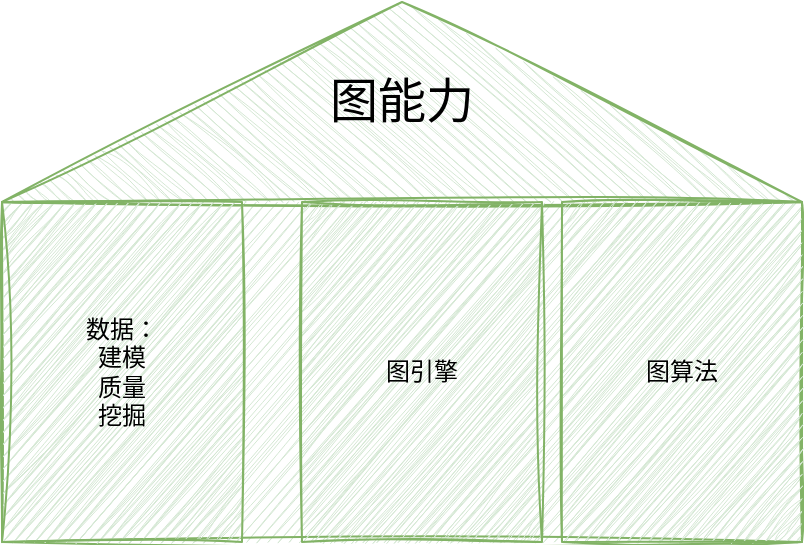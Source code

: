 <mxfile version="21.5.2" type="github">
  <diagram name="第 1 页" id="pr0gAo4BcOS5t2IBLGIt">
    <mxGraphModel dx="1434" dy="796" grid="1" gridSize="10" guides="1" tooltips="1" connect="1" arrows="1" fold="1" page="1" pageScale="1" pageWidth="827" pageHeight="1169" math="0" shadow="0">
      <root>
        <mxCell id="0" />
        <mxCell id="1" parent="0" />
        <mxCell id="fwNLN4CDakQwbJQiLxUL-1" value="" style="verticalLabelPosition=bottom;verticalAlign=top;html=1;shape=mxgraph.basic.rect;fillColor2=none;strokeWidth=1;size=20;indent=5;sketch=1;curveFitting=1;jiggle=2;fillColor=#d5e8d4;strokeColor=#82b366;" vertex="1" parent="1">
          <mxGeometry x="360" y="380" width="400" height="170" as="geometry" />
        </mxCell>
        <mxCell id="fwNLN4CDakQwbJQiLxUL-2" value="&lt;font style=&quot;font-size: 24px;&quot;&gt;图能力&lt;/font&gt;" style="triangle;whiteSpace=wrap;html=1;direction=north;sketch=1;curveFitting=1;jiggle=2;fillColor=#d5e8d4;strokeColor=#82b366;" vertex="1" parent="1">
          <mxGeometry x="360" y="280" width="400" height="100" as="geometry" />
        </mxCell>
        <mxCell id="fwNLN4CDakQwbJQiLxUL-3" value="数据：&lt;br&gt;建模&lt;br&gt;质量&lt;br&gt;挖掘" style="rounded=0;whiteSpace=wrap;html=1;sketch=1;curveFitting=1;jiggle=2;fillColor=#d5e8d4;strokeColor=#82b366;" vertex="1" parent="1">
          <mxGeometry x="360" y="380" width="120" height="170" as="geometry" />
        </mxCell>
        <mxCell id="fwNLN4CDakQwbJQiLxUL-4" value="图引擎" style="rounded=0;whiteSpace=wrap;html=1;sketch=1;curveFitting=1;jiggle=2;fillColor=#d5e8d4;strokeColor=#82b366;" vertex="1" parent="1">
          <mxGeometry x="510" y="380" width="120" height="170" as="geometry" />
        </mxCell>
        <mxCell id="fwNLN4CDakQwbJQiLxUL-5" value="图算法" style="rounded=0;whiteSpace=wrap;html=1;sketch=1;curveFitting=1;jiggle=2;fillColor=#d5e8d4;strokeColor=#82b366;" vertex="1" parent="1">
          <mxGeometry x="640" y="380" width="120" height="170" as="geometry" />
        </mxCell>
      </root>
    </mxGraphModel>
  </diagram>
</mxfile>
